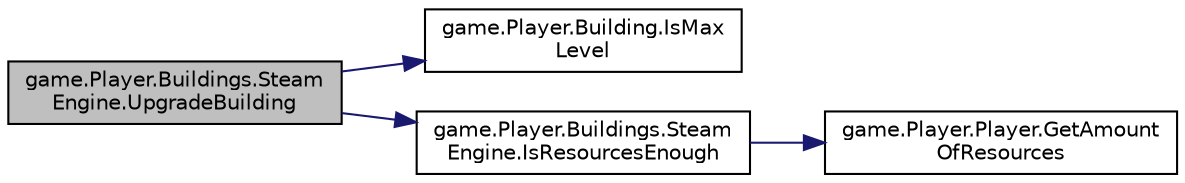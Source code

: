 digraph "game.Player.Buildings.SteamEngine.UpgradeBuilding"
{
 // LATEX_PDF_SIZE
  edge [fontname="Helvetica",fontsize="10",labelfontname="Helvetica",labelfontsize="10"];
  node [fontname="Helvetica",fontsize="10",shape=record];
  rankdir="LR";
  Node1 [label="game.Player.Buildings.Steam\lEngine.UpgradeBuilding",height=0.2,width=0.4,color="black", fillcolor="grey75", style="filled", fontcolor="black",tooltip="Метод для проверки возможности улучшения здания. Если уровень максимальный или ресурсов не хватает,..."];
  Node1 -> Node2 [color="midnightblue",fontsize="10",style="solid"];
  Node2 [label="game.Player.Building.IsMax\lLevel",height=0.2,width=0.4,color="black", fillcolor="white", style="filled",URL="$classgame_1_1_player_1_1_building.html#adb85b26038a831a018ce0c9a3542cd7c",tooltip="Проверяет, является ли обьект класса Building максимальным уровнем return bool."];
  Node1 -> Node3 [color="midnightblue",fontsize="10",style="solid"];
  Node3 [label="game.Player.Buildings.Steam\lEngine.IsResourcesEnough",height=0.2,width=0.4,color="black", fillcolor="white", style="filled",URL="$classgame_1_1_player_1_1_buildings_1_1_steam_engine.html#a1dff6a0cf5b95a5ee8162c6fdc354de9",tooltip="Класс SteamEngine служит для переработки воды в энергию."];
  Node3 -> Node4 [color="midnightblue",fontsize="10",style="solid"];
  Node4 [label="game.Player.Player.GetAmount\lOfResources",height=0.2,width=0.4,color="black", fillcolor="white", style="filled",URL="$classgame_1_1_player_1_1_player.html#ac611a3bcfc5f2e198c059ce0d4c1f48a",tooltip="Метод возращающий кол-во ресурса."];
}
